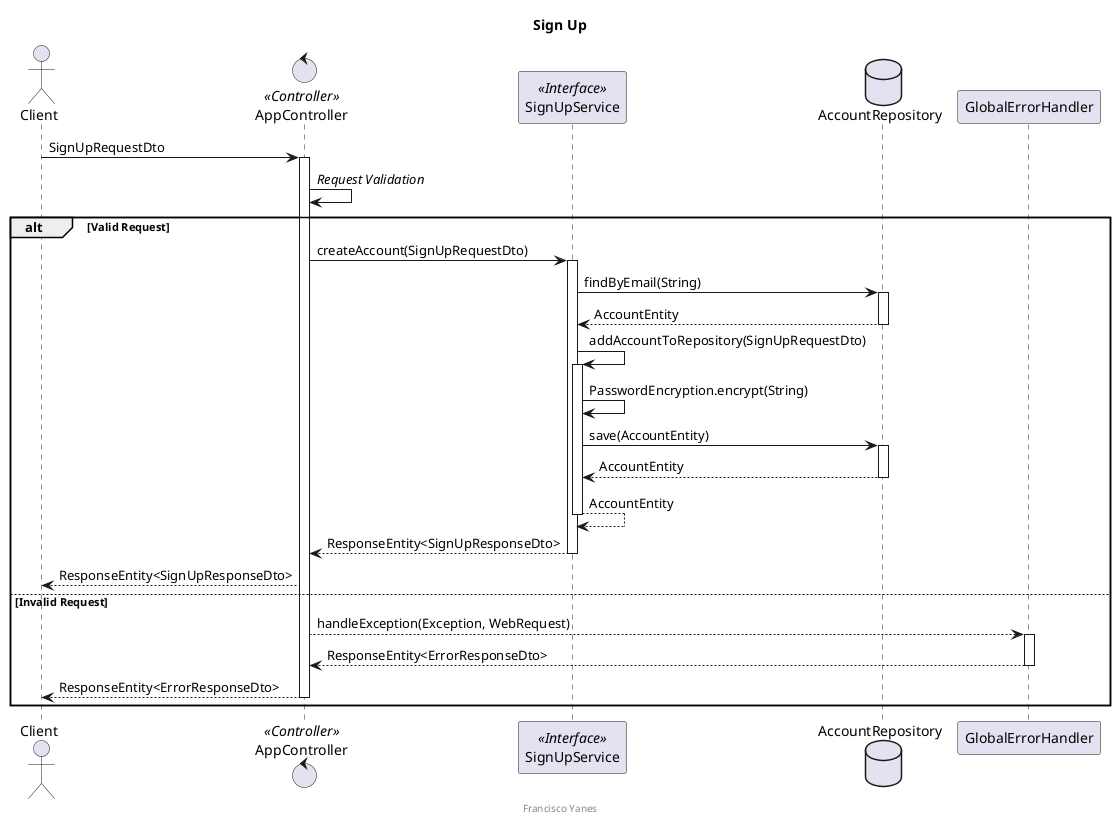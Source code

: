 @startuml signup
title "Sign Up"

footer Francisco Yanes

actor Client
control AppController << Controller >>
participant SignUpService << Interface >>
database AccountRepository
participant GlobalErrorHandler

Client -> AppController: SignUpRequestDto
activate AppController

AppController -> AppController: //Request Validation//

alt Valid Request
    AppController -> SignUpService: createAccount(SignUpRequestDto)
    activate SignUpService

    SignUpService -> AccountRepository: findByEmail(String)
    activate AccountRepository

    AccountRepository --> SignUpService: AccountEntity
    deactivate AccountRepository

    SignUpService -> SignUpService: addAccountToRepository(SignUpRequestDto)
    activate SignUpService

    SignUpService -> SignUpService: PasswordEncryption.encrypt(String)
    SignUpService -> AccountRepository: save(AccountEntity)
    activate AccountRepository

    AccountRepository --> SignUpService: AccountEntity
    deactivate AccountRepository
    
    SignUpService --> SignUpService: AccountEntity
    deactivate SignUpService

    SignUpService --> AppController: ResponseEntity<SignUpResponseDto>
    deactivate SignUpService

    AppController --> Client: ResponseEntity<SignUpResponseDto>

else Invalid Request

    AppController --> GlobalErrorHandler: handleException(Exception, WebRequest)
    activate  GlobalErrorHandler

    GlobalErrorHandler --> AppController: ResponseEntity<ErrorResponseDto>
    deactivate  GlobalErrorHandler

    AppController --> Client: ResponseEntity<ErrorResponseDto>
    deactivate  AppController
end

@enduml
